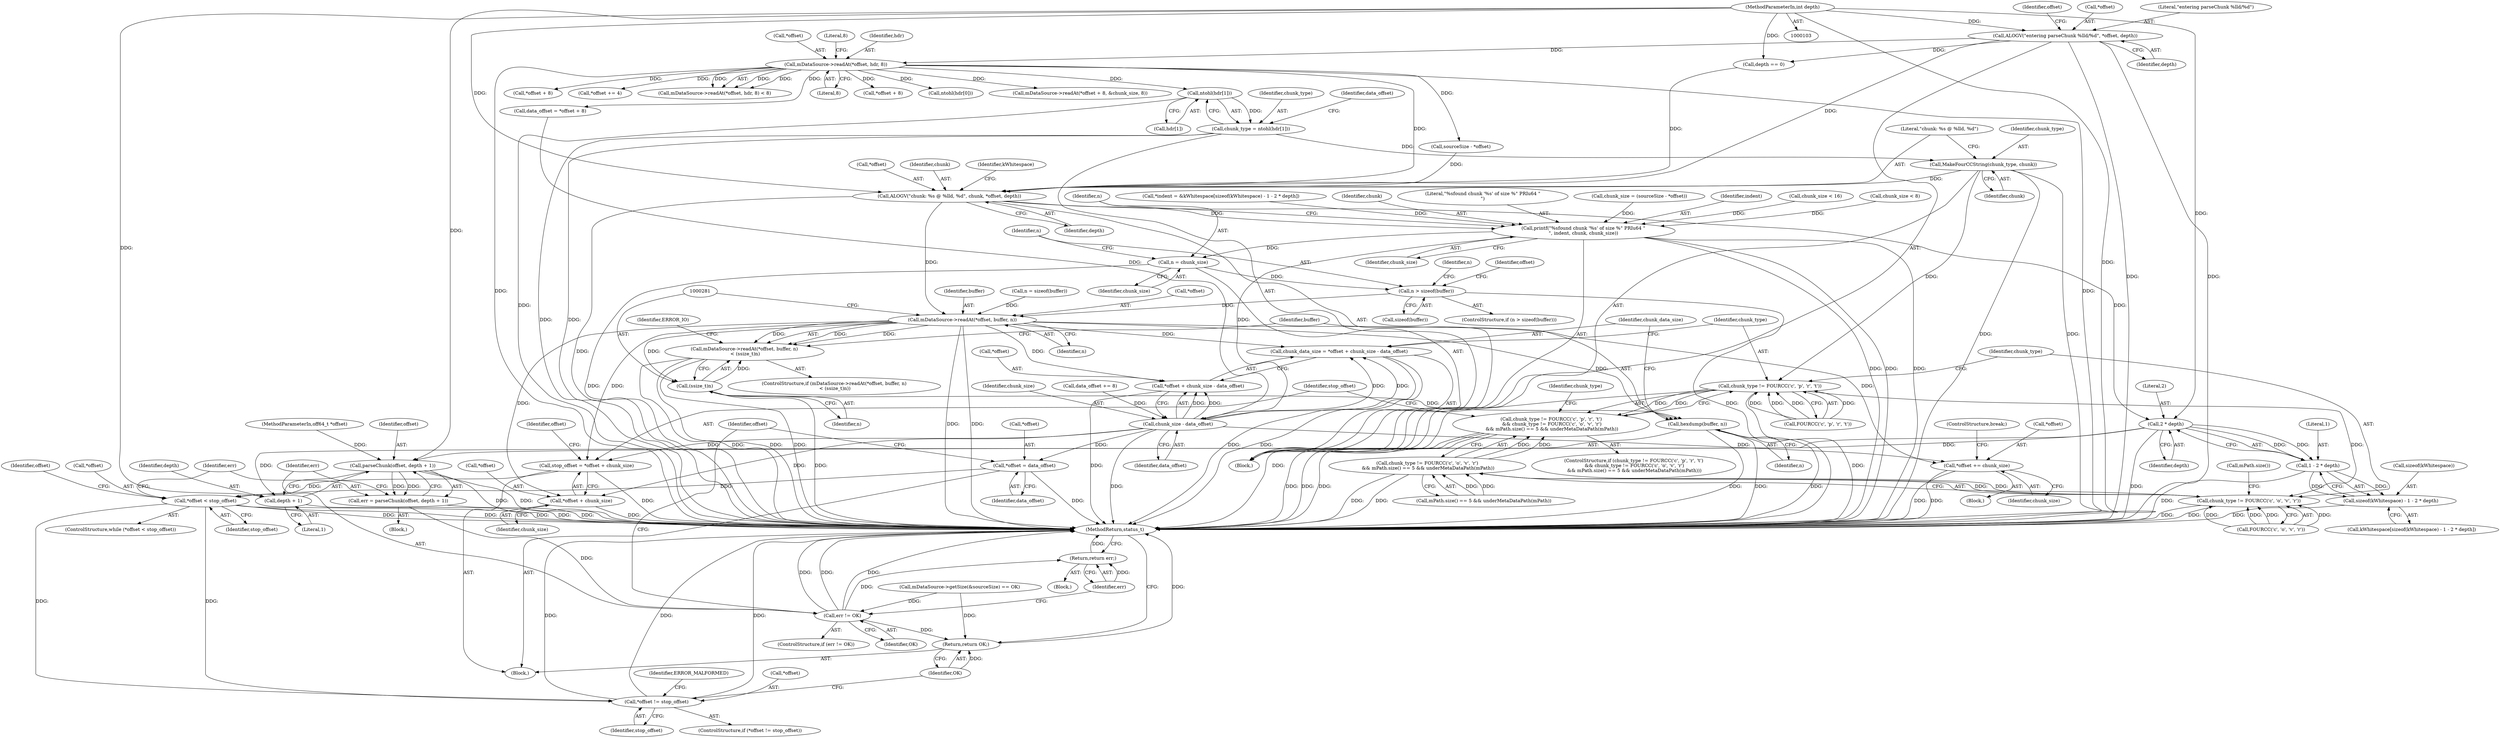 digraph "0_Android_2674a7218eaa3c87f2ee26d26da5b9170e10f859@array" {
"1000134" [label="(Call,ntohl(hdr[1]))"];
"1000115" [label="(Call,mDataSource->readAt(*offset, hdr, 8))"];
"1000107" [label="(Call,ALOGV(\"entering parseChunk %lld/%d\", *offset, depth))"];
"1000105" [label="(MethodParameterIn,int depth)"];
"1000132" [label="(Call,chunk_type = ntohl(hdr[1]))"];
"1000226" [label="(Call,MakeFourCCString(chunk_type, chunk))"];
"1000229" [label="(Call,ALOGV(\"chunk: %s @ %lld, %d\", chunk, *offset, depth))"];
"1000250" [label="(Call,2 * depth)"];
"1000248" [label="(Call,1 - 2 * depth)"];
"1000245" [label="(Call,sizeof(kWhitespace) - 1 - 2 * depth)"];
"1000343" [label="(Call,parseChunk(offset, depth + 1))"];
"1000341" [label="(Call,err = parseChunk(offset, depth + 1))"];
"1000349" [label="(Call,err != OK)"];
"1000353" [label="(Return,return err;)"];
"1000363" [label="(Return,return OK;)"];
"1000345" [label="(Call,depth + 1)"];
"1000253" [label="(Call,printf(\"%sfound chunk '%s' of size %\" PRIu64 \"\n\", indent, chunk, chunk_size))"];
"1000260" [label="(Call,n = chunk_size)"];
"1000264" [label="(Call,n > sizeof(buffer))"];
"1000275" [label="(Call,mDataSource->readAt(*offset, buffer, n))"];
"1000274" [label="(Call,mDataSource->readAt(*offset, buffer, n)\n < (ssize_t)n)"];
"1000280" [label="(Call,(ssize_t)n)"];
"1000286" [label="(Call,hexdump(buffer, n))"];
"1000291" [label="(Call,chunk_data_size = *offset + chunk_size - data_offset)"];
"1000293" [label="(Call,*offset + chunk_size - data_offset)"];
"1000324" [label="(Call,stop_offset = *offset + chunk_size)"];
"1000335" [label="(Call,*offset < stop_offset)"];
"1000356" [label="(Call,*offset != stop_offset)"];
"1000326" [label="(Call,*offset + chunk_size)"];
"1002920" [label="(Call,*offset += chunk_size)"];
"1000296" [label="(Call,chunk_size - data_offset)"];
"1000330" [label="(Call,*offset = data_offset)"];
"1000301" [label="(Call,chunk_type != FOURCC('c', 'p', 'r', 't'))"];
"1000300" [label="(Call,chunk_type != FOURCC('c', 'p', 'r', 't')\n && chunk_type != FOURCC('c', 'o', 'v', 'r')\n && mPath.size() == 5 && underMetaDataPath(mPath))"];
"1000309" [label="(Call,chunk_type != FOURCC('c', 'o', 'v', 'r'))"];
"1000308" [label="(Call,chunk_type != FOURCC('c', 'o', 'v', 'r')\n && mPath.size() == 5 && underMetaDataPath(mPath))"];
"1000292" [label="(Identifier,chunk_data_size)"];
"1000326" [label="(Call,*offset + chunk_size)"];
"1000243" [label="(Call,kWhitespace[sizeof(kWhitespace) - 1 - 2 * depth])"];
"1000349" [label="(Call,err != OK)"];
"1000311" [label="(Call,FOURCC('c', 'o', 'v', 'r'))"];
"1000362" [label="(Identifier,ERROR_MALFORMED)"];
"1000257" [label="(Identifier,chunk_size)"];
"1000232" [label="(Call,*offset)"];
"1000273" [label="(ControlStructure,if (mDataSource->readAt(*offset, buffer, n)\n < (ssize_t)n))"];
"1000270" [label="(Identifier,n)"];
"1000301" [label="(Call,chunk_type != FOURCC('c', 'p', 'r', 't'))"];
"1000117" [label="(Identifier,offset)"];
"1000141" [label="(Call,*offset + 8)"];
"1000277" [label="(Identifier,offset)"];
"1000219" [label="(Call,chunk_size < 8)"];
"1002920" [label="(Call,*offset += chunk_size)"];
"1000118" [label="(Identifier,hdr)"];
"1000346" [label="(Identifier,depth)"];
"1000211" [label="(Call,*offset += 4)"];
"1000240" [label="(Call,*indent = &kWhitespace[sizeof(kWhitespace) - 1 - 2 * depth])"];
"1002919" [label="(Block,)"];
"1000344" [label="(Identifier,offset)"];
"1000265" [label="(Identifier,n)"];
"1000228" [label="(Identifier,chunk)"];
"1000275" [label="(Call,mDataSource->readAt(*offset, buffer, n))"];
"1000116" [label="(Call,*offset)"];
"1000115" [label="(Call,mDataSource->readAt(*offset, hdr, 8))"];
"1000132" [label="(Call,chunk_type = ntohl(hdr[1]))"];
"1000114" [label="(Call,mDataSource->readAt(*offset, hdr, 8) < 8)"];
"1000234" [label="(Identifier,depth)"];
"1000356" [label="(Call,*offset != stop_offset)"];
"1000352" [label="(Block,)"];
"1000227" [label="(Identifier,chunk_type)"];
"1000325" [label="(Identifier,stop_offset)"];
"1000287" [label="(Identifier,buffer)"];
"1000334" [label="(ControlStructure,while (*offset < stop_offset))"];
"1000335" [label="(Call,*offset < stop_offset)"];
"1000252" [label="(Identifier,depth)"];
"1000256" [label="(Identifier,chunk)"];
"1000291" [label="(Call,chunk_data_size = *offset + chunk_size - data_offset)"];
"1000297" [label="(Identifier,chunk_size)"];
"1000331" [label="(Call,*offset)"];
"1000248" [label="(Call,1 - 2 * depth)"];
"1000109" [label="(Call,*offset)"];
"1000251" [label="(Literal,2)"];
"1000120" [label="(Literal,8)"];
"1000119" [label="(Literal,8)"];
"1000309" [label="(Call,chunk_type != FOURCC('c', 'o', 'v', 'r'))"];
"1000308" [label="(Call,chunk_type != FOURCC('c', 'o', 'v', 'r')\n && mPath.size() == 5 && underMetaDataPath(mPath))"];
"1000264" [label="(Call,n > sizeof(buffer))"];
"1000245" [label="(Call,sizeof(kWhitespace) - 1 - 2 * depth)"];
"1000341" [label="(Call,err = parseChunk(offset, depth + 1))"];
"1000168" [label="(Call,data_offset += 8)"];
"1002923" [label="(Identifier,chunk_size)"];
"1000226" [label="(Call,MakeFourCCString(chunk_type, chunk))"];
"1000263" [label="(ControlStructure,if (n > sizeof(buffer)))"];
"1000288" [label="(Identifier,n)"];
"1000343" [label="(Call,parseChunk(offset, depth + 1))"];
"1000260" [label="(Call,n = chunk_size)"];
"1000231" [label="(Identifier,chunk)"];
"1000310" [label="(Identifier,chunk_type)"];
"1000351" [label="(Identifier,OK)"];
"1000318" [label="(Call,mPath.size())"];
"1000296" [label="(Call,chunk_size - data_offset)"];
"1000285" [label="(Identifier,ERROR_IO)"];
"1000348" [label="(ControlStructure,if (err != OK))"];
"1000279" [label="(Identifier,n)"];
"1000250" [label="(Call,2 * depth)"];
"1000330" [label="(Call,*offset = data_offset)"];
"1002924" [label="(ControlStructure,break;)"];
"1000345" [label="(Call,depth + 1)"];
"1002927" [label="(MethodReturn,status_t)"];
"1000294" [label="(Call,*offset)"];
"1000249" [label="(Literal,1)"];
"1000303" [label="(Call,FOURCC('c', 'p', 'r', 't'))"];
"1000104" [label="(MethodParameterIn,off64_t *offset)"];
"1000111" [label="(Identifier,depth)"];
"1000359" [label="(Identifier,stop_offset)"];
"1000337" [label="(Identifier,offset)"];
"1000108" [label="(Literal,\"entering parseChunk %lld/%d\")"];
"1000354" [label="(Identifier,err)"];
"1000230" [label="(Literal,\"chunk: %s @ %lld, %d\")"];
"1000299" [label="(ControlStructure,if (chunk_type != FOURCC('c', 'p', 'r', 't')\n && chunk_type != FOURCC('c', 'o', 'v', 'r')\n && mPath.size() == 5 && underMetaDataPath(mPath)))"];
"1000153" [label="(Call,*offset + 8)"];
"1000133" [label="(Identifier,chunk_type)"];
"1000300" [label="(Call,chunk_type != FOURCC('c', 'p', 'r', 't')\n && chunk_type != FOURCC('c', 'o', 'v', 'r')\n && mPath.size() == 5 && underMetaDataPath(mPath))"];
"1000107" [label="(Call,ALOGV(\"entering parseChunk %lld/%d\", *offset, depth))"];
"1000127" [label="(Call,ntohl(hdr[0]))"];
"1000106" [label="(Block,)"];
"1000282" [label="(Identifier,n)"];
"1000347" [label="(Literal,1)"];
"1000269" [label="(Call,n = sizeof(buffer))"];
"1000253" [label="(Call,printf(\"%sfound chunk '%s' of size %\" PRIu64 \"\n\", indent, chunk, chunk_size))"];
"1000338" [label="(Identifier,stop_offset)"];
"1000329" [label="(Identifier,chunk_size)"];
"1002921" [label="(Call,*offset)"];
"1000358" [label="(Identifier,offset)"];
"1000134" [label="(Call,ntohl(hdr[1]))"];
"1000274" [label="(Call,mDataSource->readAt(*offset, buffer, n)\n < (ssize_t)n)"];
"1000152" [label="(Call,mDataSource->readAt(*offset + 8, &chunk_size, 8))"];
"1000280" [label="(Call,(ssize_t)n)"];
"1000276" [label="(Call,*offset)"];
"1000105" [label="(MethodParameterIn,int depth)"];
"1000336" [label="(Call,*offset)"];
"1000262" [label="(Identifier,chunk_size)"];
"1000342" [label="(Identifier,err)"];
"1000324" [label="(Call,stop_offset = *offset + chunk_size)"];
"1000364" [label="(Identifier,OK)"];
"1000254" [label="(Literal,\"%sfound chunk '%s' of size %\" PRIu64 \"\n\")"];
"1000278" [label="(Identifier,buffer)"];
"1000327" [label="(Call,*offset)"];
"1000139" [label="(Call,data_offset = *offset + 8)"];
"1000197" [label="(Call,chunk_size = (sourceSize - *offset))"];
"1000355" [label="(ControlStructure,if (*offset != stop_offset))"];
"1000316" [label="(Call,mPath.size() == 5 && underMetaDataPath(mPath))"];
"1000246" [label="(Call,sizeof(kWhitespace))"];
"1000191" [label="(Call,mDataSource->getSize(&sourceSize) == OK)"];
"1000332" [label="(Identifier,offset)"];
"1000140" [label="(Identifier,data_offset)"];
"1000286" [label="(Call,hexdump(buffer, n))"];
"1000353" [label="(Return,return err;)"];
"1000135" [label="(Call,hdr[1])"];
"1000298" [label="(Identifier,data_offset)"];
"1000237" [label="(Identifier,kWhitespace)"];
"1000229" [label="(Call,ALOGV(\"chunk: %s @ %lld, %d\", chunk, *offset, depth))"];
"1000266" [label="(Call,sizeof(buffer))"];
"1000293" [label="(Call,*offset + chunk_size - data_offset)"];
"1000255" [label="(Identifier,indent)"];
"1000322" [label="(Block,)"];
"1000350" [label="(Identifier,err)"];
"1000261" [label="(Identifier,n)"];
"1000357" [label="(Call,*offset)"];
"1000333" [label="(Identifier,data_offset)"];
"1000339" [label="(Block,)"];
"1000172" [label="(Call,chunk_size < 16)"];
"1000185" [label="(Call,depth == 0)"];
"1000199" [label="(Call,sourceSize - *offset)"];
"1000363" [label="(Return,return OK;)"];
"1000302" [label="(Identifier,chunk_type)"];
"1000366" [label="(Identifier,chunk_type)"];
"1000134" -> "1000132"  [label="AST: "];
"1000134" -> "1000135"  [label="CFG: "];
"1000135" -> "1000134"  [label="AST: "];
"1000132" -> "1000134"  [label="CFG: "];
"1000134" -> "1002927"  [label="DDG: "];
"1000134" -> "1000132"  [label="DDG: "];
"1000115" -> "1000134"  [label="DDG: "];
"1000115" -> "1000114"  [label="AST: "];
"1000115" -> "1000119"  [label="CFG: "];
"1000116" -> "1000115"  [label="AST: "];
"1000118" -> "1000115"  [label="AST: "];
"1000119" -> "1000115"  [label="AST: "];
"1000120" -> "1000115"  [label="CFG: "];
"1000115" -> "1002927"  [label="DDG: "];
"1000115" -> "1002927"  [label="DDG: "];
"1000115" -> "1000114"  [label="DDG: "];
"1000115" -> "1000114"  [label="DDG: "];
"1000115" -> "1000114"  [label="DDG: "];
"1000107" -> "1000115"  [label="DDG: "];
"1000115" -> "1000127"  [label="DDG: "];
"1000115" -> "1000139"  [label="DDG: "];
"1000115" -> "1000141"  [label="DDG: "];
"1000115" -> "1000152"  [label="DDG: "];
"1000115" -> "1000153"  [label="DDG: "];
"1000115" -> "1000199"  [label="DDG: "];
"1000115" -> "1000211"  [label="DDG: "];
"1000115" -> "1000229"  [label="DDG: "];
"1000107" -> "1000106"  [label="AST: "];
"1000107" -> "1000111"  [label="CFG: "];
"1000108" -> "1000107"  [label="AST: "];
"1000109" -> "1000107"  [label="AST: "];
"1000111" -> "1000107"  [label="AST: "];
"1000117" -> "1000107"  [label="CFG: "];
"1000107" -> "1002927"  [label="DDG: "];
"1000107" -> "1002927"  [label="DDG: "];
"1000105" -> "1000107"  [label="DDG: "];
"1000107" -> "1000185"  [label="DDG: "];
"1000107" -> "1000229"  [label="DDG: "];
"1000105" -> "1000103"  [label="AST: "];
"1000105" -> "1002927"  [label="DDG: "];
"1000105" -> "1000185"  [label="DDG: "];
"1000105" -> "1000229"  [label="DDG: "];
"1000105" -> "1000250"  [label="DDG: "];
"1000105" -> "1000343"  [label="DDG: "];
"1000105" -> "1000345"  [label="DDG: "];
"1000132" -> "1000106"  [label="AST: "];
"1000133" -> "1000132"  [label="AST: "];
"1000140" -> "1000132"  [label="CFG: "];
"1000132" -> "1002927"  [label="DDG: "];
"1000132" -> "1002927"  [label="DDG: "];
"1000132" -> "1000226"  [label="DDG: "];
"1000226" -> "1000106"  [label="AST: "];
"1000226" -> "1000228"  [label="CFG: "];
"1000227" -> "1000226"  [label="AST: "];
"1000228" -> "1000226"  [label="AST: "];
"1000230" -> "1000226"  [label="CFG: "];
"1000226" -> "1002927"  [label="DDG: "];
"1000226" -> "1002927"  [label="DDG: "];
"1000226" -> "1000229"  [label="DDG: "];
"1000226" -> "1000301"  [label="DDG: "];
"1000229" -> "1000106"  [label="AST: "];
"1000229" -> "1000234"  [label="CFG: "];
"1000230" -> "1000229"  [label="AST: "];
"1000231" -> "1000229"  [label="AST: "];
"1000232" -> "1000229"  [label="AST: "];
"1000234" -> "1000229"  [label="AST: "];
"1000237" -> "1000229"  [label="CFG: "];
"1000229" -> "1002927"  [label="DDG: "];
"1000199" -> "1000229"  [label="DDG: "];
"1000185" -> "1000229"  [label="DDG: "];
"1000229" -> "1000250"  [label="DDG: "];
"1000229" -> "1000253"  [label="DDG: "];
"1000229" -> "1000275"  [label="DDG: "];
"1000250" -> "1000248"  [label="AST: "];
"1000250" -> "1000252"  [label="CFG: "];
"1000251" -> "1000250"  [label="AST: "];
"1000252" -> "1000250"  [label="AST: "];
"1000248" -> "1000250"  [label="CFG: "];
"1000250" -> "1002927"  [label="DDG: "];
"1000250" -> "1000248"  [label="DDG: "];
"1000250" -> "1000248"  [label="DDG: "];
"1000250" -> "1000343"  [label="DDG: "];
"1000250" -> "1000345"  [label="DDG: "];
"1000248" -> "1000245"  [label="AST: "];
"1000249" -> "1000248"  [label="AST: "];
"1000245" -> "1000248"  [label="CFG: "];
"1000248" -> "1002927"  [label="DDG: "];
"1000248" -> "1000245"  [label="DDG: "];
"1000248" -> "1000245"  [label="DDG: "];
"1000245" -> "1000243"  [label="AST: "];
"1000246" -> "1000245"  [label="AST: "];
"1000243" -> "1000245"  [label="CFG: "];
"1000245" -> "1002927"  [label="DDG: "];
"1000343" -> "1000341"  [label="AST: "];
"1000343" -> "1000345"  [label="CFG: "];
"1000344" -> "1000343"  [label="AST: "];
"1000345" -> "1000343"  [label="AST: "];
"1000341" -> "1000343"  [label="CFG: "];
"1000343" -> "1002927"  [label="DDG: "];
"1000343" -> "1002927"  [label="DDG: "];
"1000343" -> "1000341"  [label="DDG: "];
"1000343" -> "1000341"  [label="DDG: "];
"1000104" -> "1000343"  [label="DDG: "];
"1000341" -> "1000339"  [label="AST: "];
"1000342" -> "1000341"  [label="AST: "];
"1000350" -> "1000341"  [label="CFG: "];
"1000341" -> "1002927"  [label="DDG: "];
"1000341" -> "1000349"  [label="DDG: "];
"1000349" -> "1000348"  [label="AST: "];
"1000349" -> "1000351"  [label="CFG: "];
"1000350" -> "1000349"  [label="AST: "];
"1000351" -> "1000349"  [label="AST: "];
"1000337" -> "1000349"  [label="CFG: "];
"1000354" -> "1000349"  [label="CFG: "];
"1000349" -> "1002927"  [label="DDG: "];
"1000349" -> "1002927"  [label="DDG: "];
"1000349" -> "1002927"  [label="DDG: "];
"1000191" -> "1000349"  [label="DDG: "];
"1000349" -> "1000353"  [label="DDG: "];
"1000349" -> "1000363"  [label="DDG: "];
"1000353" -> "1000352"  [label="AST: "];
"1000353" -> "1000354"  [label="CFG: "];
"1000354" -> "1000353"  [label="AST: "];
"1002927" -> "1000353"  [label="CFG: "];
"1000353" -> "1002927"  [label="DDG: "];
"1000354" -> "1000353"  [label="DDG: "];
"1000363" -> "1000322"  [label="AST: "];
"1000363" -> "1000364"  [label="CFG: "];
"1000364" -> "1000363"  [label="AST: "];
"1002927" -> "1000363"  [label="CFG: "];
"1000363" -> "1002927"  [label="DDG: "];
"1000364" -> "1000363"  [label="DDG: "];
"1000191" -> "1000363"  [label="DDG: "];
"1000345" -> "1000347"  [label="CFG: "];
"1000346" -> "1000345"  [label="AST: "];
"1000347" -> "1000345"  [label="AST: "];
"1000345" -> "1002927"  [label="DDG: "];
"1000253" -> "1000106"  [label="AST: "];
"1000253" -> "1000257"  [label="CFG: "];
"1000254" -> "1000253"  [label="AST: "];
"1000255" -> "1000253"  [label="AST: "];
"1000256" -> "1000253"  [label="AST: "];
"1000257" -> "1000253"  [label="AST: "];
"1000261" -> "1000253"  [label="CFG: "];
"1000253" -> "1002927"  [label="DDG: "];
"1000253" -> "1002927"  [label="DDG: "];
"1000253" -> "1002927"  [label="DDG: "];
"1000240" -> "1000253"  [label="DDG: "];
"1000172" -> "1000253"  [label="DDG: "];
"1000219" -> "1000253"  [label="DDG: "];
"1000197" -> "1000253"  [label="DDG: "];
"1000253" -> "1000260"  [label="DDG: "];
"1000253" -> "1000296"  [label="DDG: "];
"1000260" -> "1000106"  [label="AST: "];
"1000260" -> "1000262"  [label="CFG: "];
"1000261" -> "1000260"  [label="AST: "];
"1000262" -> "1000260"  [label="AST: "];
"1000265" -> "1000260"  [label="CFG: "];
"1000260" -> "1002927"  [label="DDG: "];
"1000260" -> "1000264"  [label="DDG: "];
"1000264" -> "1000263"  [label="AST: "];
"1000264" -> "1000266"  [label="CFG: "];
"1000265" -> "1000264"  [label="AST: "];
"1000266" -> "1000264"  [label="AST: "];
"1000270" -> "1000264"  [label="CFG: "];
"1000277" -> "1000264"  [label="CFG: "];
"1000264" -> "1002927"  [label="DDG: "];
"1000264" -> "1000275"  [label="DDG: "];
"1000275" -> "1000274"  [label="AST: "];
"1000275" -> "1000279"  [label="CFG: "];
"1000276" -> "1000275"  [label="AST: "];
"1000278" -> "1000275"  [label="AST: "];
"1000279" -> "1000275"  [label="AST: "];
"1000281" -> "1000275"  [label="CFG: "];
"1000275" -> "1002927"  [label="DDG: "];
"1000275" -> "1002927"  [label="DDG: "];
"1000275" -> "1000274"  [label="DDG: "];
"1000275" -> "1000274"  [label="DDG: "];
"1000275" -> "1000274"  [label="DDG: "];
"1000269" -> "1000275"  [label="DDG: "];
"1000275" -> "1000280"  [label="DDG: "];
"1000275" -> "1000286"  [label="DDG: "];
"1000275" -> "1000291"  [label="DDG: "];
"1000275" -> "1000293"  [label="DDG: "];
"1000275" -> "1000324"  [label="DDG: "];
"1000275" -> "1000326"  [label="DDG: "];
"1000275" -> "1002920"  [label="DDG: "];
"1000274" -> "1000273"  [label="AST: "];
"1000274" -> "1000280"  [label="CFG: "];
"1000280" -> "1000274"  [label="AST: "];
"1000285" -> "1000274"  [label="CFG: "];
"1000287" -> "1000274"  [label="CFG: "];
"1000274" -> "1002927"  [label="DDG: "];
"1000274" -> "1002927"  [label="DDG: "];
"1000274" -> "1002927"  [label="DDG: "];
"1000280" -> "1000274"  [label="DDG: "];
"1000280" -> "1000282"  [label="CFG: "];
"1000281" -> "1000280"  [label="AST: "];
"1000282" -> "1000280"  [label="AST: "];
"1000280" -> "1002927"  [label="DDG: "];
"1000280" -> "1000286"  [label="DDG: "];
"1000286" -> "1000106"  [label="AST: "];
"1000286" -> "1000288"  [label="CFG: "];
"1000287" -> "1000286"  [label="AST: "];
"1000288" -> "1000286"  [label="AST: "];
"1000292" -> "1000286"  [label="CFG: "];
"1000286" -> "1002927"  [label="DDG: "];
"1000286" -> "1002927"  [label="DDG: "];
"1000286" -> "1002927"  [label="DDG: "];
"1000291" -> "1000106"  [label="AST: "];
"1000291" -> "1000293"  [label="CFG: "];
"1000292" -> "1000291"  [label="AST: "];
"1000293" -> "1000291"  [label="AST: "];
"1000302" -> "1000291"  [label="CFG: "];
"1000291" -> "1002927"  [label="DDG: "];
"1000291" -> "1002927"  [label="DDG: "];
"1000296" -> "1000291"  [label="DDG: "];
"1000296" -> "1000291"  [label="DDG: "];
"1000293" -> "1000296"  [label="CFG: "];
"1000294" -> "1000293"  [label="AST: "];
"1000296" -> "1000293"  [label="AST: "];
"1000293" -> "1002927"  [label="DDG: "];
"1000296" -> "1000293"  [label="DDG: "];
"1000296" -> "1000293"  [label="DDG: "];
"1000324" -> "1000322"  [label="AST: "];
"1000324" -> "1000326"  [label="CFG: "];
"1000325" -> "1000324"  [label="AST: "];
"1000326" -> "1000324"  [label="AST: "];
"1000332" -> "1000324"  [label="CFG: "];
"1000324" -> "1002927"  [label="DDG: "];
"1000296" -> "1000324"  [label="DDG: "];
"1000324" -> "1000335"  [label="DDG: "];
"1000335" -> "1000334"  [label="AST: "];
"1000335" -> "1000338"  [label="CFG: "];
"1000336" -> "1000335"  [label="AST: "];
"1000338" -> "1000335"  [label="AST: "];
"1000342" -> "1000335"  [label="CFG: "];
"1000358" -> "1000335"  [label="CFG: "];
"1000335" -> "1002927"  [label="DDG: "];
"1000335" -> "1002927"  [label="DDG: "];
"1000335" -> "1002927"  [label="DDG: "];
"1000330" -> "1000335"  [label="DDG: "];
"1000335" -> "1000356"  [label="DDG: "];
"1000335" -> "1000356"  [label="DDG: "];
"1000356" -> "1000355"  [label="AST: "];
"1000356" -> "1000359"  [label="CFG: "];
"1000357" -> "1000356"  [label="AST: "];
"1000359" -> "1000356"  [label="AST: "];
"1000362" -> "1000356"  [label="CFG: "];
"1000364" -> "1000356"  [label="CFG: "];
"1000356" -> "1002927"  [label="DDG: "];
"1000356" -> "1002927"  [label="DDG: "];
"1000356" -> "1002927"  [label="DDG: "];
"1000326" -> "1000329"  [label="CFG: "];
"1000327" -> "1000326"  [label="AST: "];
"1000329" -> "1000326"  [label="AST: "];
"1000326" -> "1002927"  [label="DDG: "];
"1000296" -> "1000326"  [label="DDG: "];
"1002920" -> "1002919"  [label="AST: "];
"1002920" -> "1002923"  [label="CFG: "];
"1002921" -> "1002920"  [label="AST: "];
"1002923" -> "1002920"  [label="AST: "];
"1002924" -> "1002920"  [label="CFG: "];
"1002920" -> "1002927"  [label="DDG: "];
"1002920" -> "1002927"  [label="DDG: "];
"1000296" -> "1002920"  [label="DDG: "];
"1000296" -> "1000298"  [label="CFG: "];
"1000297" -> "1000296"  [label="AST: "];
"1000298" -> "1000296"  [label="AST: "];
"1000296" -> "1002927"  [label="DDG: "];
"1000168" -> "1000296"  [label="DDG: "];
"1000139" -> "1000296"  [label="DDG: "];
"1000296" -> "1000330"  [label="DDG: "];
"1000330" -> "1000322"  [label="AST: "];
"1000330" -> "1000333"  [label="CFG: "];
"1000331" -> "1000330"  [label="AST: "];
"1000333" -> "1000330"  [label="AST: "];
"1000337" -> "1000330"  [label="CFG: "];
"1000330" -> "1002927"  [label="DDG: "];
"1000301" -> "1000300"  [label="AST: "];
"1000301" -> "1000303"  [label="CFG: "];
"1000302" -> "1000301"  [label="AST: "];
"1000303" -> "1000301"  [label="AST: "];
"1000310" -> "1000301"  [label="CFG: "];
"1000300" -> "1000301"  [label="CFG: "];
"1000301" -> "1002927"  [label="DDG: "];
"1000301" -> "1002927"  [label="DDG: "];
"1000301" -> "1000300"  [label="DDG: "];
"1000301" -> "1000300"  [label="DDG: "];
"1000303" -> "1000301"  [label="DDG: "];
"1000303" -> "1000301"  [label="DDG: "];
"1000303" -> "1000301"  [label="DDG: "];
"1000303" -> "1000301"  [label="DDG: "];
"1000301" -> "1000309"  [label="DDG: "];
"1000300" -> "1000299"  [label="AST: "];
"1000300" -> "1000308"  [label="CFG: "];
"1000308" -> "1000300"  [label="AST: "];
"1000325" -> "1000300"  [label="CFG: "];
"1000366" -> "1000300"  [label="CFG: "];
"1000300" -> "1002927"  [label="DDG: "];
"1000300" -> "1002927"  [label="DDG: "];
"1000300" -> "1002927"  [label="DDG: "];
"1000308" -> "1000300"  [label="DDG: "];
"1000308" -> "1000300"  [label="DDG: "];
"1000309" -> "1000308"  [label="AST: "];
"1000309" -> "1000311"  [label="CFG: "];
"1000310" -> "1000309"  [label="AST: "];
"1000311" -> "1000309"  [label="AST: "];
"1000318" -> "1000309"  [label="CFG: "];
"1000308" -> "1000309"  [label="CFG: "];
"1000309" -> "1002927"  [label="DDG: "];
"1000309" -> "1002927"  [label="DDG: "];
"1000309" -> "1000308"  [label="DDG: "];
"1000309" -> "1000308"  [label="DDG: "];
"1000311" -> "1000309"  [label="DDG: "];
"1000311" -> "1000309"  [label="DDG: "];
"1000311" -> "1000309"  [label="DDG: "];
"1000311" -> "1000309"  [label="DDG: "];
"1000308" -> "1000316"  [label="CFG: "];
"1000316" -> "1000308"  [label="AST: "];
"1000308" -> "1002927"  [label="DDG: "];
"1000308" -> "1002927"  [label="DDG: "];
"1000316" -> "1000308"  [label="DDG: "];
"1000316" -> "1000308"  [label="DDG: "];
}
